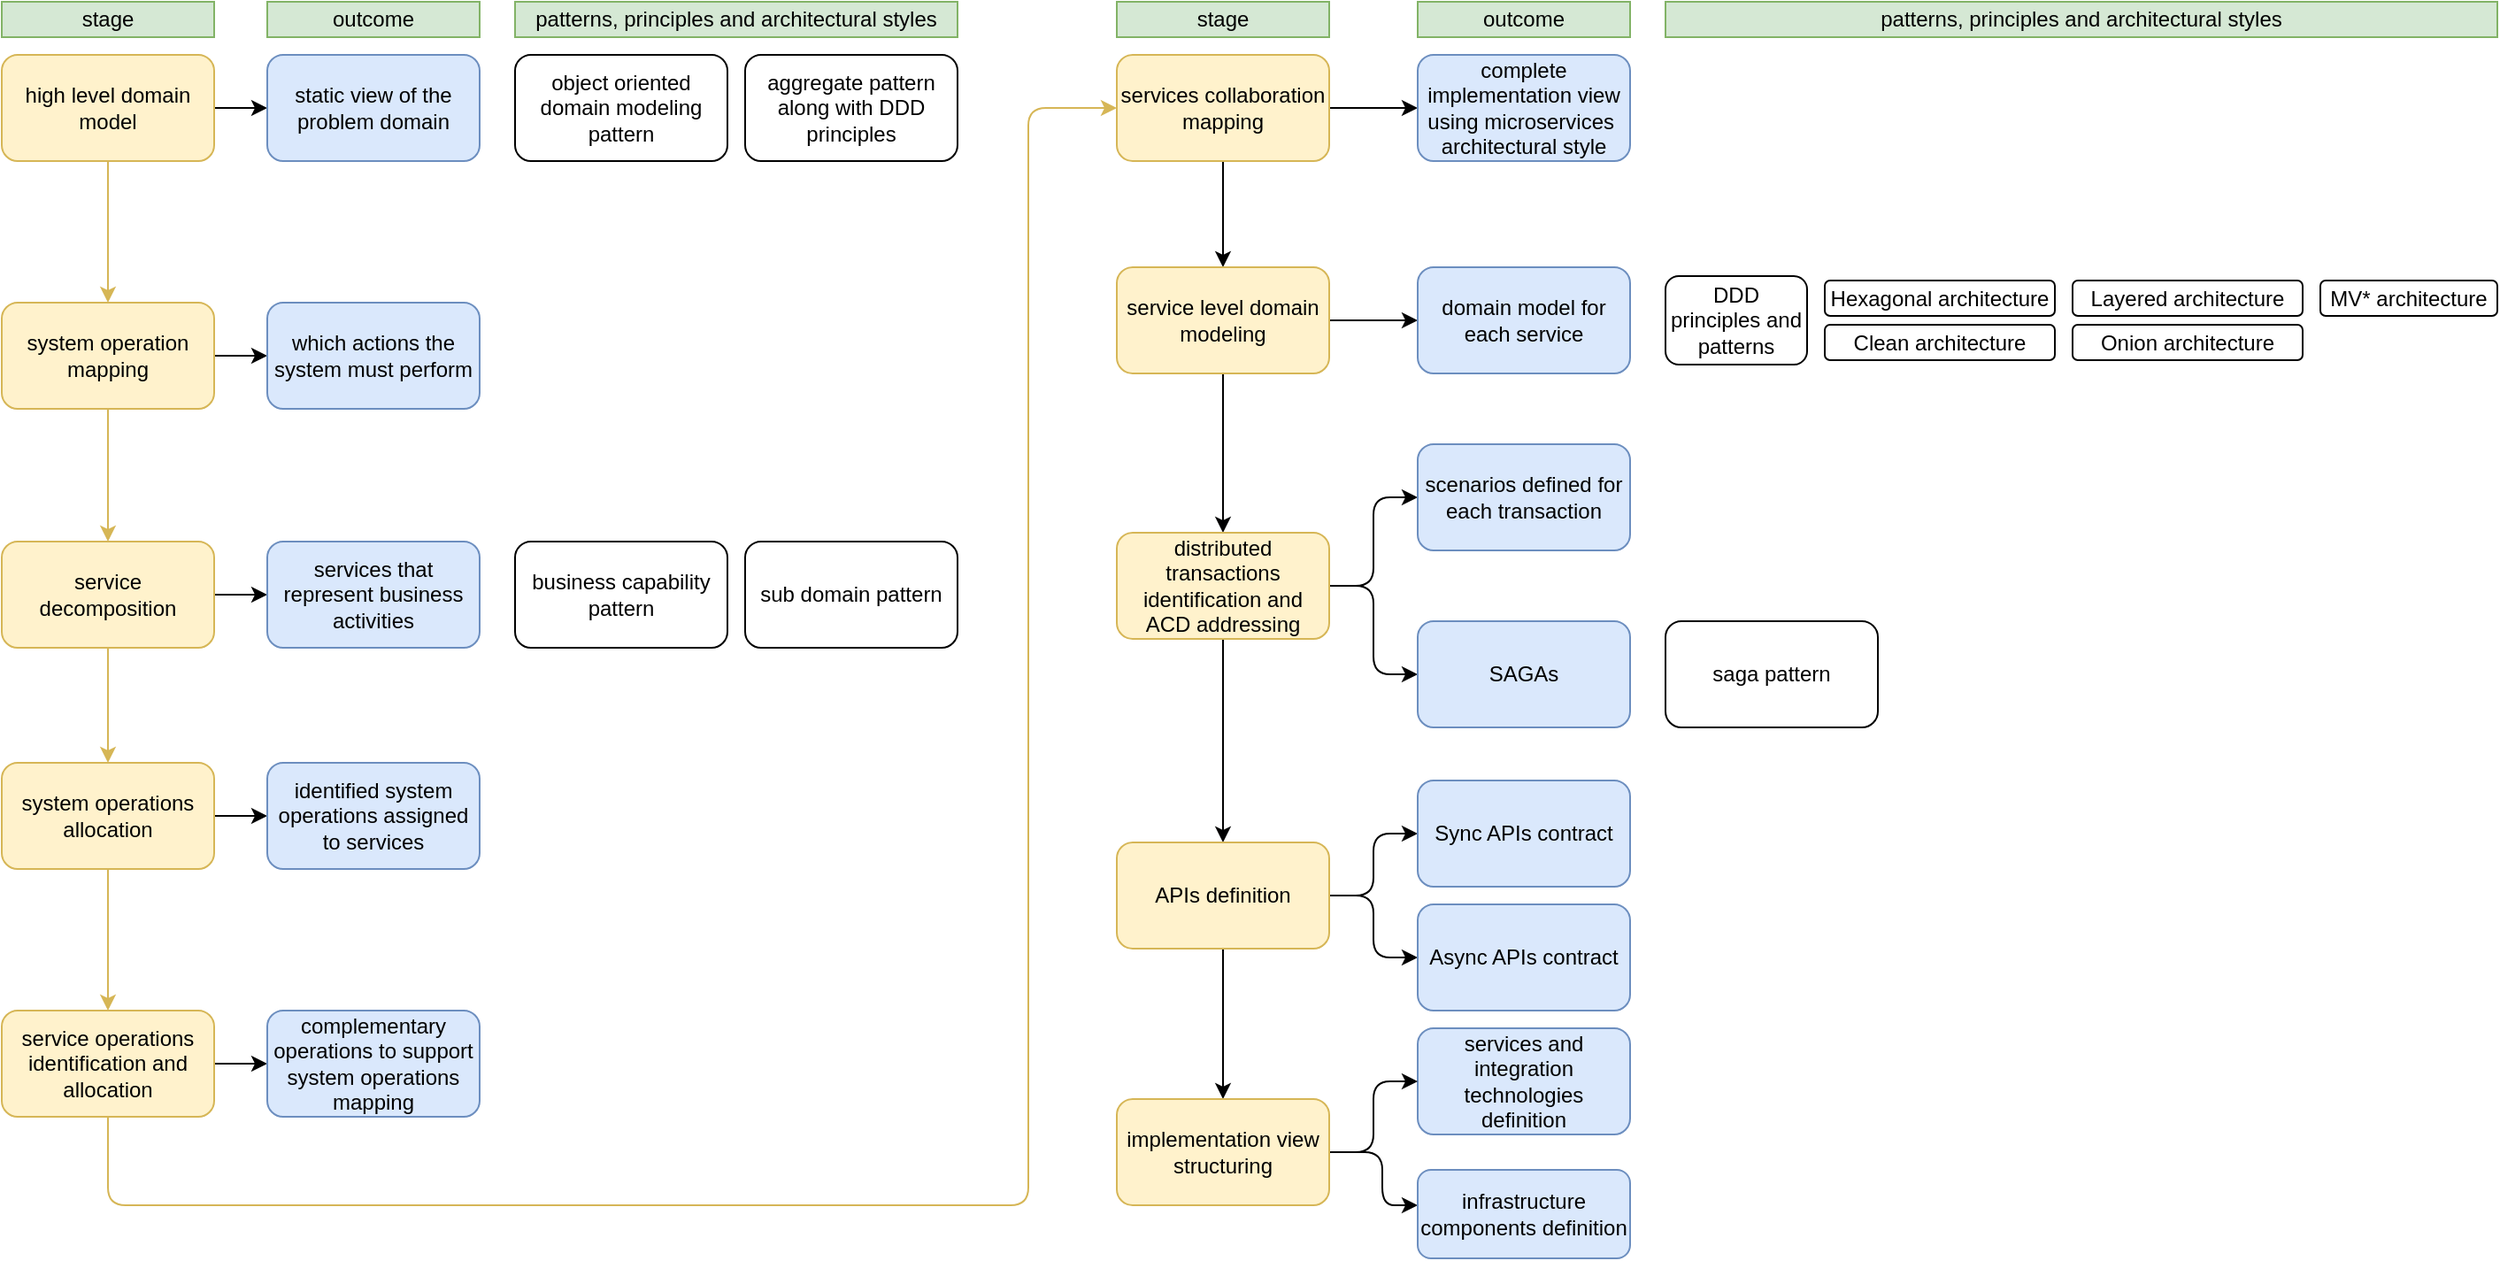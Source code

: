 <mxfile version="24.7.7">
  <diagram name="Page-1" id="Xt0bRj_AuGCTYlPWWuyn">
    <mxGraphModel dx="1406" dy="580" grid="1" gridSize="10" guides="1" tooltips="1" connect="1" arrows="1" fold="1" page="1" pageScale="1" pageWidth="1100" pageHeight="850" math="0" shadow="0">
      <root>
        <mxCell id="0" />
        <mxCell id="1" parent="0" />
        <mxCell id="JK9oTEO6e0a9drOFpncE-6" style="edgeStyle=orthogonalEdgeStyle;rounded=0;orthogonalLoop=1;jettySize=auto;html=1;" edge="1" parent="1" source="JK9oTEO6e0a9drOFpncE-1" target="JK9oTEO6e0a9drOFpncE-5">
          <mxGeometry relative="1" as="geometry" />
        </mxCell>
        <mxCell id="JK9oTEO6e0a9drOFpncE-10" style="edgeStyle=orthogonalEdgeStyle;rounded=0;orthogonalLoop=1;jettySize=auto;html=1;fillColor=#fff2cc;strokeColor=#d6b656;" edge="1" parent="1" source="JK9oTEO6e0a9drOFpncE-1" target="JK9oTEO6e0a9drOFpncE-7">
          <mxGeometry relative="1" as="geometry" />
        </mxCell>
        <mxCell id="JK9oTEO6e0a9drOFpncE-1" value="high level domain model" style="rounded=1;whiteSpace=wrap;html=1;fillColor=#fff2cc;strokeColor=#d6b656;" vertex="1" parent="1">
          <mxGeometry x="180" y="120" width="120" height="60" as="geometry" />
        </mxCell>
        <mxCell id="JK9oTEO6e0a9drOFpncE-2" value="object oriented domain modeling pattern" style="rounded=1;whiteSpace=wrap;html=1;" vertex="1" parent="1">
          <mxGeometry x="470" y="120" width="120" height="60" as="geometry" />
        </mxCell>
        <mxCell id="JK9oTEO6e0a9drOFpncE-3" value="&lt;div&gt;aggregate pattern&lt;/div&gt;&lt;div&gt;along with DDD principles&lt;br&gt;&lt;/div&gt;" style="rounded=1;whiteSpace=wrap;html=1;" vertex="1" parent="1">
          <mxGeometry x="600" y="120" width="120" height="60" as="geometry" />
        </mxCell>
        <mxCell id="JK9oTEO6e0a9drOFpncE-5" value="static view of the problem domain" style="rounded=1;whiteSpace=wrap;html=1;fillColor=#dae8fc;strokeColor=#6c8ebf;" vertex="1" parent="1">
          <mxGeometry x="330" y="120" width="120" height="60" as="geometry" />
        </mxCell>
        <mxCell id="JK9oTEO6e0a9drOFpncE-9" style="edgeStyle=orthogonalEdgeStyle;rounded=0;orthogonalLoop=1;jettySize=auto;html=1;" edge="1" parent="1" source="JK9oTEO6e0a9drOFpncE-7" target="JK9oTEO6e0a9drOFpncE-8">
          <mxGeometry relative="1" as="geometry" />
        </mxCell>
        <mxCell id="JK9oTEO6e0a9drOFpncE-17" style="edgeStyle=orthogonalEdgeStyle;rounded=0;orthogonalLoop=1;jettySize=auto;html=1;fillColor=#fff2cc;strokeColor=#d6b656;" edge="1" parent="1" source="JK9oTEO6e0a9drOFpncE-7" target="JK9oTEO6e0a9drOFpncE-11">
          <mxGeometry relative="1" as="geometry" />
        </mxCell>
        <mxCell id="JK9oTEO6e0a9drOFpncE-7" value="system operation mapping" style="rounded=1;whiteSpace=wrap;html=1;fillColor=#fff2cc;strokeColor=#d6b656;" vertex="1" parent="1">
          <mxGeometry x="180" y="260" width="120" height="60" as="geometry" />
        </mxCell>
        <mxCell id="JK9oTEO6e0a9drOFpncE-8" value="which actions the system must perform" style="rounded=1;whiteSpace=wrap;html=1;fillColor=#dae8fc;strokeColor=#6c8ebf;" vertex="1" parent="1">
          <mxGeometry x="330" y="260" width="120" height="60" as="geometry" />
        </mxCell>
        <mxCell id="JK9oTEO6e0a9drOFpncE-15" style="edgeStyle=orthogonalEdgeStyle;rounded=0;orthogonalLoop=1;jettySize=auto;html=1;" edge="1" parent="1" source="JK9oTEO6e0a9drOFpncE-11" target="JK9oTEO6e0a9drOFpncE-14">
          <mxGeometry relative="1" as="geometry" />
        </mxCell>
        <mxCell id="JK9oTEO6e0a9drOFpncE-20" style="edgeStyle=orthogonalEdgeStyle;rounded=0;orthogonalLoop=1;jettySize=auto;html=1;fillColor=#fff2cc;strokeColor=#d6b656;" edge="1" parent="1" source="JK9oTEO6e0a9drOFpncE-11" target="JK9oTEO6e0a9drOFpncE-19">
          <mxGeometry relative="1" as="geometry" />
        </mxCell>
        <mxCell id="JK9oTEO6e0a9drOFpncE-11" value="service decomposition" style="rounded=1;whiteSpace=wrap;html=1;fillColor=#fff2cc;strokeColor=#d6b656;" vertex="1" parent="1">
          <mxGeometry x="180" y="395" width="120" height="60" as="geometry" />
        </mxCell>
        <mxCell id="JK9oTEO6e0a9drOFpncE-12" value="business capability pattern" style="rounded=1;whiteSpace=wrap;html=1;" vertex="1" parent="1">
          <mxGeometry x="470" y="395" width="120" height="60" as="geometry" />
        </mxCell>
        <mxCell id="JK9oTEO6e0a9drOFpncE-13" value="sub domain pattern" style="rounded=1;whiteSpace=wrap;html=1;" vertex="1" parent="1">
          <mxGeometry x="600" y="395" width="120" height="60" as="geometry" />
        </mxCell>
        <mxCell id="JK9oTEO6e0a9drOFpncE-14" value="services that represent business activities" style="rounded=1;whiteSpace=wrap;html=1;fillColor=#dae8fc;strokeColor=#6c8ebf;" vertex="1" parent="1">
          <mxGeometry x="330" y="395" width="120" height="60" as="geometry" />
        </mxCell>
        <mxCell id="JK9oTEO6e0a9drOFpncE-23" style="edgeStyle=orthogonalEdgeStyle;rounded=0;orthogonalLoop=1;jettySize=auto;html=1;" edge="1" parent="1" source="JK9oTEO6e0a9drOFpncE-19" target="JK9oTEO6e0a9drOFpncE-22">
          <mxGeometry relative="1" as="geometry" />
        </mxCell>
        <mxCell id="JK9oTEO6e0a9drOFpncE-24" style="edgeStyle=orthogonalEdgeStyle;rounded=0;orthogonalLoop=1;jettySize=auto;html=1;fillColor=#fff2cc;strokeColor=#d6b656;" edge="1" parent="1" source="JK9oTEO6e0a9drOFpncE-19" target="JK9oTEO6e0a9drOFpncE-21">
          <mxGeometry relative="1" as="geometry" />
        </mxCell>
        <mxCell id="JK9oTEO6e0a9drOFpncE-19" value="system operations allocation" style="rounded=1;whiteSpace=wrap;html=1;fillColor=#fff2cc;strokeColor=#d6b656;" vertex="1" parent="1">
          <mxGeometry x="180" y="520" width="120" height="60" as="geometry" />
        </mxCell>
        <mxCell id="JK9oTEO6e0a9drOFpncE-26" style="edgeStyle=orthogonalEdgeStyle;rounded=0;orthogonalLoop=1;jettySize=auto;html=1;" edge="1" parent="1" source="JK9oTEO6e0a9drOFpncE-21" target="JK9oTEO6e0a9drOFpncE-25">
          <mxGeometry relative="1" as="geometry" />
        </mxCell>
        <mxCell id="JK9oTEO6e0a9drOFpncE-28" style="edgeStyle=orthogonalEdgeStyle;rounded=1;orthogonalLoop=1;jettySize=auto;html=1;fillColor=#fff2cc;strokeColor=#d6b656;curved=0;" edge="1" parent="1" source="JK9oTEO6e0a9drOFpncE-21" target="JK9oTEO6e0a9drOFpncE-27">
          <mxGeometry relative="1" as="geometry">
            <Array as="points">
              <mxPoint x="240" y="770" />
              <mxPoint x="760" y="770" />
              <mxPoint x="760" y="150" />
            </Array>
          </mxGeometry>
        </mxCell>
        <mxCell id="JK9oTEO6e0a9drOFpncE-21" value="service operations identification and allocation" style="rounded=1;whiteSpace=wrap;html=1;fillColor=#fff2cc;strokeColor=#d6b656;" vertex="1" parent="1">
          <mxGeometry x="180" y="660" width="120" height="60" as="geometry" />
        </mxCell>
        <mxCell id="JK9oTEO6e0a9drOFpncE-22" value="identified system operations assigned to services" style="rounded=1;whiteSpace=wrap;html=1;fillColor=#dae8fc;strokeColor=#6c8ebf;" vertex="1" parent="1">
          <mxGeometry x="330" y="520" width="120" height="60" as="geometry" />
        </mxCell>
        <mxCell id="JK9oTEO6e0a9drOFpncE-25" value="complementary operations to support system operations mapping" style="rounded=1;whiteSpace=wrap;html=1;fillColor=#dae8fc;strokeColor=#6c8ebf;" vertex="1" parent="1">
          <mxGeometry x="330" y="660" width="120" height="60" as="geometry" />
        </mxCell>
        <mxCell id="JK9oTEO6e0a9drOFpncE-30" style="edgeStyle=orthogonalEdgeStyle;rounded=0;orthogonalLoop=1;jettySize=auto;html=1;" edge="1" parent="1" source="JK9oTEO6e0a9drOFpncE-27" target="JK9oTEO6e0a9drOFpncE-29">
          <mxGeometry relative="1" as="geometry" />
        </mxCell>
        <mxCell id="JK9oTEO6e0a9drOFpncE-34" style="edgeStyle=orthogonalEdgeStyle;rounded=0;orthogonalLoop=1;jettySize=auto;html=1;" edge="1" parent="1" source="JK9oTEO6e0a9drOFpncE-27" target="JK9oTEO6e0a9drOFpncE-33">
          <mxGeometry relative="1" as="geometry" />
        </mxCell>
        <mxCell id="JK9oTEO6e0a9drOFpncE-27" value="services collaboration mapping" style="rounded=1;whiteSpace=wrap;html=1;fillColor=#fff2cc;strokeColor=#d6b656;" vertex="1" parent="1">
          <mxGeometry x="810" y="120" width="120" height="60" as="geometry" />
        </mxCell>
        <mxCell id="JK9oTEO6e0a9drOFpncE-32" style="edgeStyle=orthogonalEdgeStyle;rounded=0;orthogonalLoop=1;jettySize=auto;html=1;" edge="1" parent="1" source="JK9oTEO6e0a9drOFpncE-29" target="JK9oTEO6e0a9drOFpncE-31">
          <mxGeometry relative="1" as="geometry" />
        </mxCell>
        <mxCell id="JK9oTEO6e0a9drOFpncE-37" style="edgeStyle=orthogonalEdgeStyle;rounded=0;orthogonalLoop=1;jettySize=auto;html=1;" edge="1" parent="1" source="JK9oTEO6e0a9drOFpncE-29" target="JK9oTEO6e0a9drOFpncE-36">
          <mxGeometry relative="1" as="geometry" />
        </mxCell>
        <mxCell id="JK9oTEO6e0a9drOFpncE-29" value="service level domain modeling" style="rounded=1;whiteSpace=wrap;html=1;fillColor=#fff2cc;strokeColor=#d6b656;" vertex="1" parent="1">
          <mxGeometry x="810" y="240" width="120" height="60" as="geometry" />
        </mxCell>
        <mxCell id="JK9oTEO6e0a9drOFpncE-31" value="domain model for each service" style="rounded=1;whiteSpace=wrap;html=1;fillColor=#dae8fc;strokeColor=#6c8ebf;" vertex="1" parent="1">
          <mxGeometry x="980" y="240" width="120" height="60" as="geometry" />
        </mxCell>
        <mxCell id="JK9oTEO6e0a9drOFpncE-33" value="complete implementation view using microservices&amp;nbsp; architectural style" style="rounded=1;whiteSpace=wrap;html=1;fillColor=#dae8fc;strokeColor=#6c8ebf;" vertex="1" parent="1">
          <mxGeometry x="980" y="120" width="120" height="60" as="geometry" />
        </mxCell>
        <mxCell id="JK9oTEO6e0a9drOFpncE-40" style="edgeStyle=orthogonalEdgeStyle;rounded=1;orthogonalLoop=1;jettySize=auto;html=1;curved=0;" edge="1" parent="1" source="JK9oTEO6e0a9drOFpncE-36" target="JK9oTEO6e0a9drOFpncE-38">
          <mxGeometry relative="1" as="geometry" />
        </mxCell>
        <mxCell id="JK9oTEO6e0a9drOFpncE-41" style="edgeStyle=orthogonalEdgeStyle;rounded=1;orthogonalLoop=1;jettySize=auto;html=1;curved=0;" edge="1" parent="1" source="JK9oTEO6e0a9drOFpncE-36" target="JK9oTEO6e0a9drOFpncE-39">
          <mxGeometry relative="1" as="geometry" />
        </mxCell>
        <mxCell id="JK9oTEO6e0a9drOFpncE-44" style="edgeStyle=orthogonalEdgeStyle;rounded=0;orthogonalLoop=1;jettySize=auto;html=1;" edge="1" parent="1" source="JK9oTEO6e0a9drOFpncE-36" target="JK9oTEO6e0a9drOFpncE-42">
          <mxGeometry relative="1" as="geometry" />
        </mxCell>
        <mxCell id="JK9oTEO6e0a9drOFpncE-36" value="distributed transactions identification and ACD addressing" style="rounded=1;whiteSpace=wrap;html=1;fillColor=#fff2cc;strokeColor=#d6b656;" vertex="1" parent="1">
          <mxGeometry x="810" y="390" width="120" height="60" as="geometry" />
        </mxCell>
        <mxCell id="JK9oTEO6e0a9drOFpncE-38" value="scenarios defined for each transaction" style="rounded=1;whiteSpace=wrap;html=1;fillColor=#dae8fc;strokeColor=#6c8ebf;" vertex="1" parent="1">
          <mxGeometry x="980" y="340" width="120" height="60" as="geometry" />
        </mxCell>
        <mxCell id="JK9oTEO6e0a9drOFpncE-39" value="SAGAs" style="rounded=1;whiteSpace=wrap;html=1;fillColor=#dae8fc;strokeColor=#6c8ebf;" vertex="1" parent="1">
          <mxGeometry x="980" y="440" width="120" height="60" as="geometry" />
        </mxCell>
        <mxCell id="JK9oTEO6e0a9drOFpncE-47" style="edgeStyle=orthogonalEdgeStyle;rounded=1;orthogonalLoop=1;jettySize=auto;html=1;curved=0;" edge="1" parent="1" source="JK9oTEO6e0a9drOFpncE-42" target="JK9oTEO6e0a9drOFpncE-45">
          <mxGeometry relative="1" as="geometry" />
        </mxCell>
        <mxCell id="JK9oTEO6e0a9drOFpncE-48" style="edgeStyle=orthogonalEdgeStyle;rounded=1;orthogonalLoop=1;jettySize=auto;html=1;entryX=0;entryY=0.5;entryDx=0;entryDy=0;curved=0;" edge="1" parent="1" source="JK9oTEO6e0a9drOFpncE-42" target="JK9oTEO6e0a9drOFpncE-46">
          <mxGeometry relative="1" as="geometry" />
        </mxCell>
        <mxCell id="JK9oTEO6e0a9drOFpncE-51" style="edgeStyle=orthogonalEdgeStyle;rounded=0;orthogonalLoop=1;jettySize=auto;html=1;" edge="1" parent="1" source="JK9oTEO6e0a9drOFpncE-42" target="JK9oTEO6e0a9drOFpncE-50">
          <mxGeometry relative="1" as="geometry" />
        </mxCell>
        <mxCell id="JK9oTEO6e0a9drOFpncE-42" value="APIs definition" style="rounded=1;whiteSpace=wrap;html=1;fillColor=#fff2cc;strokeColor=#d6b656;" vertex="1" parent="1">
          <mxGeometry x="810" y="565" width="120" height="60" as="geometry" />
        </mxCell>
        <mxCell id="JK9oTEO6e0a9drOFpncE-45" value="&lt;div&gt;Sync APIs contract&lt;br&gt;&lt;/div&gt;" style="rounded=1;whiteSpace=wrap;html=1;fillColor=#dae8fc;strokeColor=#6c8ebf;" vertex="1" parent="1">
          <mxGeometry x="980" y="530" width="120" height="60" as="geometry" />
        </mxCell>
        <mxCell id="JK9oTEO6e0a9drOFpncE-46" value="Async APIs contract" style="rounded=1;whiteSpace=wrap;html=1;fillColor=#dae8fc;strokeColor=#6c8ebf;" vertex="1" parent="1">
          <mxGeometry x="980" y="600" width="120" height="60" as="geometry" />
        </mxCell>
        <mxCell id="JK9oTEO6e0a9drOFpncE-49" value="services and integration technologies definition" style="rounded=1;whiteSpace=wrap;html=1;fillColor=#dae8fc;strokeColor=#6c8ebf;" vertex="1" parent="1">
          <mxGeometry x="980" y="670" width="120" height="60" as="geometry" />
        </mxCell>
        <mxCell id="JK9oTEO6e0a9drOFpncE-52" style="edgeStyle=orthogonalEdgeStyle;rounded=1;orthogonalLoop=1;jettySize=auto;html=1;curved=0;" edge="1" parent="1" source="JK9oTEO6e0a9drOFpncE-50" target="JK9oTEO6e0a9drOFpncE-49">
          <mxGeometry relative="1" as="geometry" />
        </mxCell>
        <mxCell id="JK9oTEO6e0a9drOFpncE-54" style="edgeStyle=orthogonalEdgeStyle;rounded=1;orthogonalLoop=1;jettySize=auto;html=1;curved=0;" edge="1" parent="1" source="JK9oTEO6e0a9drOFpncE-50" target="JK9oTEO6e0a9drOFpncE-53">
          <mxGeometry relative="1" as="geometry">
            <Array as="points">
              <mxPoint x="960" y="740" />
              <mxPoint x="960" y="770" />
            </Array>
          </mxGeometry>
        </mxCell>
        <mxCell id="JK9oTEO6e0a9drOFpncE-50" value="implementation view structuring" style="rounded=1;whiteSpace=wrap;html=1;fillColor=#fff2cc;strokeColor=#d6b656;" vertex="1" parent="1">
          <mxGeometry x="810" y="710" width="120" height="60" as="geometry" />
        </mxCell>
        <mxCell id="JK9oTEO6e0a9drOFpncE-53" value="infrastructure components definition" style="rounded=1;whiteSpace=wrap;html=1;fillColor=#dae8fc;strokeColor=#6c8ebf;" vertex="1" parent="1">
          <mxGeometry x="980" y="750" width="120" height="50" as="geometry" />
        </mxCell>
        <mxCell id="JK9oTEO6e0a9drOFpncE-55" value="saga pattern" style="rounded=1;whiteSpace=wrap;html=1;" vertex="1" parent="1">
          <mxGeometry x="1120" y="440" width="120" height="60" as="geometry" />
        </mxCell>
        <mxCell id="JK9oTEO6e0a9drOFpncE-56" value="stage" style="rounded=0;whiteSpace=wrap;html=1;fillColor=#d5e8d4;strokeColor=#82b366;" vertex="1" parent="1">
          <mxGeometry x="180" y="90" width="120" height="20" as="geometry" />
        </mxCell>
        <mxCell id="JK9oTEO6e0a9drOFpncE-57" value="outcome" style="rounded=0;whiteSpace=wrap;html=1;fillColor=#d5e8d4;strokeColor=#82b366;" vertex="1" parent="1">
          <mxGeometry x="330" y="90" width="120" height="20" as="geometry" />
        </mxCell>
        <mxCell id="JK9oTEO6e0a9drOFpncE-58" value="patterns, principles and architectural styles" style="rounded=0;whiteSpace=wrap;html=1;fillColor=#d5e8d4;strokeColor=#82b366;" vertex="1" parent="1">
          <mxGeometry x="470" y="90" width="250" height="20" as="geometry" />
        </mxCell>
        <mxCell id="JK9oTEO6e0a9drOFpncE-59" value="stage" style="rounded=0;whiteSpace=wrap;html=1;fillColor=#d5e8d4;strokeColor=#82b366;" vertex="1" parent="1">
          <mxGeometry x="810" y="90" width="120" height="20" as="geometry" />
        </mxCell>
        <mxCell id="JK9oTEO6e0a9drOFpncE-60" value="outcome" style="rounded=0;whiteSpace=wrap;html=1;fillColor=#d5e8d4;strokeColor=#82b366;" vertex="1" parent="1">
          <mxGeometry x="980" y="90" width="120" height="20" as="geometry" />
        </mxCell>
        <mxCell id="JK9oTEO6e0a9drOFpncE-61" value="patterns, principles and architectural styles" style="rounded=0;whiteSpace=wrap;html=1;fillColor=#d5e8d4;strokeColor=#82b366;" vertex="1" parent="1">
          <mxGeometry x="1120" y="90" width="470" height="20" as="geometry" />
        </mxCell>
        <mxCell id="JK9oTEO6e0a9drOFpncE-64" value="DDD principles and patterns" style="rounded=1;whiteSpace=wrap;html=1;" vertex="1" parent="1">
          <mxGeometry x="1120" y="245" width="80" height="50" as="geometry" />
        </mxCell>
        <mxCell id="JK9oTEO6e0a9drOFpncE-65" value="Hexagonal architecture" style="rounded=1;whiteSpace=wrap;html=1;" vertex="1" parent="1">
          <mxGeometry x="1210" y="247.5" width="130" height="20" as="geometry" />
        </mxCell>
        <mxCell id="JK9oTEO6e0a9drOFpncE-66" value="Clean architecture" style="rounded=1;whiteSpace=wrap;html=1;" vertex="1" parent="1">
          <mxGeometry x="1210" y="272.5" width="130" height="20" as="geometry" />
        </mxCell>
        <mxCell id="JK9oTEO6e0a9drOFpncE-67" value="Layered architecture" style="rounded=1;whiteSpace=wrap;html=1;" vertex="1" parent="1">
          <mxGeometry x="1350" y="247.5" width="130" height="20" as="geometry" />
        </mxCell>
        <mxCell id="JK9oTEO6e0a9drOFpncE-68" value="Onion architecture" style="rounded=1;whiteSpace=wrap;html=1;" vertex="1" parent="1">
          <mxGeometry x="1350" y="272.5" width="130" height="20" as="geometry" />
        </mxCell>
        <mxCell id="JK9oTEO6e0a9drOFpncE-70" value="MV* architecture" style="rounded=1;whiteSpace=wrap;html=1;" vertex="1" parent="1">
          <mxGeometry x="1490" y="247.5" width="100" height="20" as="geometry" />
        </mxCell>
      </root>
    </mxGraphModel>
  </diagram>
</mxfile>
